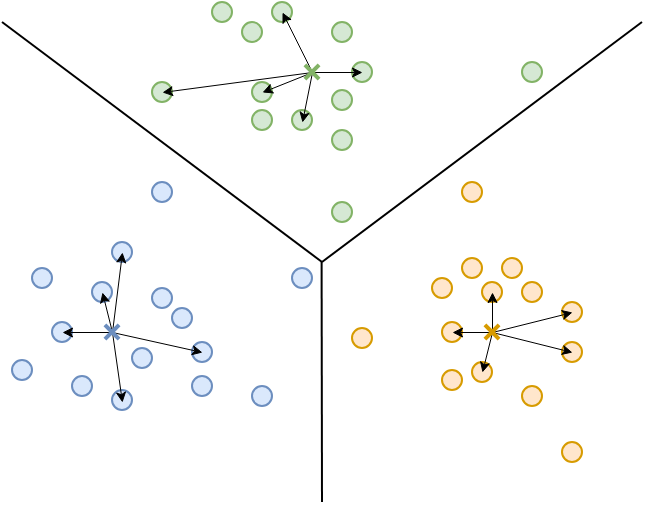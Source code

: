<mxfile version="21.1.1" type="device">
  <diagram name="Página-1" id="OrqeLabSoHrJaveR5Bbe">
    <mxGraphModel dx="266" dy="147" grid="1" gridSize="10" guides="1" tooltips="1" connect="1" arrows="1" fold="1" page="1" pageScale="1" pageWidth="1169" pageHeight="827" math="1" shadow="0">
      <root>
        <mxCell id="0" />
        <mxCell id="1" parent="0" />
        <mxCell id="O8oyMUkmjf1qL9M-a0hE-2" value="" style="ellipse;whiteSpace=wrap;html=1;aspect=fixed;fillColor=#dae8fc;strokeColor=#6c8ebf;" parent="1" vertex="1">
          <mxGeometry x="525" y="370" width="10" height="10" as="geometry" />
        </mxCell>
        <mxCell id="O8oyMUkmjf1qL9M-a0hE-3" value="" style="ellipse;whiteSpace=wrap;html=1;aspect=fixed;fillColor=#dae8fc;strokeColor=#6c8ebf;" parent="1" vertex="1">
          <mxGeometry x="485" y="409" width="10" height="10" as="geometry" />
        </mxCell>
        <mxCell id="O8oyMUkmjf1qL9M-a0hE-4" value="" style="ellipse;whiteSpace=wrap;html=1;aspect=fixed;fillColor=#dae8fc;strokeColor=#6c8ebf;" parent="1" vertex="1">
          <mxGeometry x="505" y="390" width="10" height="10" as="geometry" />
        </mxCell>
        <mxCell id="O8oyMUkmjf1qL9M-a0hE-5" value="" style="ellipse;whiteSpace=wrap;html=1;aspect=fixed;fillColor=#dae8fc;strokeColor=#6c8ebf;" parent="1" vertex="1">
          <mxGeometry x="565" y="383" width="10" height="10" as="geometry" />
        </mxCell>
        <mxCell id="O8oyMUkmjf1qL9M-a0hE-6" value="" style="ellipse;whiteSpace=wrap;html=1;aspect=fixed;fillColor=#dae8fc;strokeColor=#6c8ebf;" parent="1" vertex="1">
          <mxGeometry x="575" y="400" width="10" height="10" as="geometry" />
        </mxCell>
        <mxCell id="O8oyMUkmjf1qL9M-a0hE-7" value="" style="ellipse;whiteSpace=wrap;html=1;aspect=fixed;fillColor=#dae8fc;strokeColor=#6c8ebf;" parent="1" vertex="1">
          <mxGeometry x="545" y="403" width="10" height="10" as="geometry" />
        </mxCell>
        <mxCell id="O8oyMUkmjf1qL9M-a0hE-8" value="" style="ellipse;whiteSpace=wrap;html=1;aspect=fixed;fillColor=#dae8fc;strokeColor=#6c8ebf;" parent="1" vertex="1">
          <mxGeometry x="555" y="373" width="10" height="10" as="geometry" />
        </mxCell>
        <mxCell id="O8oyMUkmjf1qL9M-a0hE-9" value="" style="ellipse;whiteSpace=wrap;html=1;aspect=fixed;fillColor=#dae8fc;strokeColor=#6c8ebf;" parent="1" vertex="1">
          <mxGeometry x="515" y="417" width="10" height="10" as="geometry" />
        </mxCell>
        <mxCell id="O8oyMUkmjf1qL9M-a0hE-10" value="" style="ellipse;whiteSpace=wrap;html=1;aspect=fixed;fillColor=#dae8fc;strokeColor=#6c8ebf;" parent="1" vertex="1">
          <mxGeometry x="535" y="424" width="10" height="10" as="geometry" />
        </mxCell>
        <mxCell id="O8oyMUkmjf1qL9M-a0hE-11" value="" style="ellipse;whiteSpace=wrap;html=1;aspect=fixed;fillColor=#dae8fc;strokeColor=#6c8ebf;" parent="1" vertex="1">
          <mxGeometry x="575" y="417" width="10" height="10" as="geometry" />
        </mxCell>
        <mxCell id="O8oyMUkmjf1qL9M-a0hE-12" value="" style="ellipse;whiteSpace=wrap;html=1;aspect=fixed;fillColor=#dae8fc;strokeColor=#6c8ebf;" parent="1" vertex="1">
          <mxGeometry x="495" y="363" width="10" height="10" as="geometry" />
        </mxCell>
        <mxCell id="O8oyMUkmjf1qL9M-a0hE-13" value="" style="ellipse;whiteSpace=wrap;html=1;aspect=fixed;fillColor=#dae8fc;strokeColor=#6c8ebf;" parent="1" vertex="1">
          <mxGeometry x="535" y="350" width="10" height="10" as="geometry" />
        </mxCell>
        <mxCell id="O8oyMUkmjf1qL9M-a0hE-15" value="" style="ellipse;whiteSpace=wrap;html=1;aspect=fixed;fillColor=#d5e8d4;strokeColor=#82b366;" parent="1" vertex="1">
          <mxGeometry x="600" y="240" width="10" height="10" as="geometry" />
        </mxCell>
        <mxCell id="O8oyMUkmjf1qL9M-a0hE-17" value="" style="ellipse;whiteSpace=wrap;html=1;aspect=fixed;fillColor=#d5e8d4;strokeColor=#82b366;" parent="1" vertex="1">
          <mxGeometry x="605" y="270" width="10" height="10" as="geometry" />
        </mxCell>
        <mxCell id="O8oyMUkmjf1qL9M-a0hE-19" value="" style="ellipse;whiteSpace=wrap;html=1;aspect=fixed;fillColor=#d5e8d4;strokeColor=#82b366;" parent="1" vertex="1">
          <mxGeometry x="655" y="260" width="10" height="10" as="geometry" />
        </mxCell>
        <mxCell id="O8oyMUkmjf1qL9M-a0hE-20" value="" style="ellipse;whiteSpace=wrap;html=1;aspect=fixed;fillColor=#d5e8d4;strokeColor=#82b366;" parent="1" vertex="1">
          <mxGeometry x="645" y="274" width="10" height="10" as="geometry" />
        </mxCell>
        <mxCell id="O8oyMUkmjf1qL9M-a0hE-21" value="" style="ellipse;whiteSpace=wrap;html=1;aspect=fixed;fillColor=#d5e8d4;strokeColor=#82b366;" parent="1" vertex="1">
          <mxGeometry x="645" y="240" width="10" height="10" as="geometry" />
        </mxCell>
        <mxCell id="O8oyMUkmjf1qL9M-a0hE-22" value="" style="ellipse;whiteSpace=wrap;html=1;aspect=fixed;fillColor=#d5e8d4;strokeColor=#82b366;" parent="1" vertex="1">
          <mxGeometry x="605" y="284" width="10" height="10" as="geometry" />
        </mxCell>
        <mxCell id="O8oyMUkmjf1qL9M-a0hE-23" value="" style="ellipse;whiteSpace=wrap;html=1;aspect=fixed;fillColor=#d5e8d4;strokeColor=#82b366;" parent="1" vertex="1">
          <mxGeometry x="625" y="284" width="10" height="10" as="geometry" />
        </mxCell>
        <mxCell id="O8oyMUkmjf1qL9M-a0hE-24" value="" style="ellipse;whiteSpace=wrap;html=1;aspect=fixed;fillColor=#d5e8d4;strokeColor=#82b366;" parent="1" vertex="1">
          <mxGeometry x="645" y="294" width="10" height="10" as="geometry" />
        </mxCell>
        <mxCell id="O8oyMUkmjf1qL9M-a0hE-25" value="" style="ellipse;whiteSpace=wrap;html=1;aspect=fixed;fillColor=#d5e8d4;strokeColor=#82b366;" parent="1" vertex="1">
          <mxGeometry x="585" y="230" width="10" height="10" as="geometry" />
        </mxCell>
        <mxCell id="O8oyMUkmjf1qL9M-a0hE-26" value="" style="ellipse;whiteSpace=wrap;html=1;aspect=fixed;fillColor=#d5e8d4;strokeColor=#82b366;" parent="1" vertex="1">
          <mxGeometry x="615" y="230" width="10" height="10" as="geometry" />
        </mxCell>
        <mxCell id="O8oyMUkmjf1qL9M-a0hE-42" value="" style="ellipse;whiteSpace=wrap;html=1;aspect=fixed;fillColor=#ffe6cc;strokeColor=#d79b00;" parent="1" vertex="1">
          <mxGeometry x="695" y="368" width="10" height="10" as="geometry" />
        </mxCell>
        <mxCell id="O8oyMUkmjf1qL9M-a0hE-43" value="" style="ellipse;whiteSpace=wrap;html=1;aspect=fixed;fillColor=#ffe6cc;strokeColor=#d79b00;" parent="1" vertex="1">
          <mxGeometry x="720" y="370" width="10" height="10" as="geometry" />
        </mxCell>
        <mxCell id="O8oyMUkmjf1qL9M-a0hE-44" value="" style="ellipse;whiteSpace=wrap;html=1;aspect=fixed;fillColor=#ffe6cc;strokeColor=#d79b00;" parent="1" vertex="1">
          <mxGeometry x="700" y="390" width="10" height="10" as="geometry" />
        </mxCell>
        <mxCell id="O8oyMUkmjf1qL9M-a0hE-45" value="" style="ellipse;whiteSpace=wrap;html=1;aspect=fixed;fillColor=#ffe6cc;strokeColor=#d79b00;" parent="1" vertex="1">
          <mxGeometry x="760" y="380" width="10" height="10" as="geometry" />
        </mxCell>
        <mxCell id="O8oyMUkmjf1qL9M-a0hE-46" value="" style="ellipse;whiteSpace=wrap;html=1;aspect=fixed;fillColor=#ffe6cc;strokeColor=#d79b00;" parent="1" vertex="1">
          <mxGeometry x="760" y="400" width="10" height="10" as="geometry" />
        </mxCell>
        <mxCell id="O8oyMUkmjf1qL9M-a0hE-47" value="" style="ellipse;whiteSpace=wrap;html=1;aspect=fixed;fillColor=#ffe6cc;strokeColor=#d79b00;" parent="1" vertex="1">
          <mxGeometry x="730" y="358" width="10" height="10" as="geometry" />
        </mxCell>
        <mxCell id="O8oyMUkmjf1qL9M-a0hE-48" value="" style="ellipse;whiteSpace=wrap;html=1;aspect=fixed;fillColor=#ffe6cc;strokeColor=#d79b00;" parent="1" vertex="1">
          <mxGeometry x="740" y="370" width="10" height="10" as="geometry" />
        </mxCell>
        <mxCell id="O8oyMUkmjf1qL9M-a0hE-49" value="" style="ellipse;whiteSpace=wrap;html=1;aspect=fixed;fillColor=#ffe6cc;strokeColor=#d79b00;" parent="1" vertex="1">
          <mxGeometry x="715" y="410" width="10" height="10" as="geometry" />
        </mxCell>
        <mxCell id="O8oyMUkmjf1qL9M-a0hE-50" value="" style="ellipse;whiteSpace=wrap;html=1;aspect=fixed;fillColor=#ffe6cc;strokeColor=#d79b00;" parent="1" vertex="1">
          <mxGeometry x="740" y="422" width="10" height="10" as="geometry" />
        </mxCell>
        <mxCell id="O8oyMUkmjf1qL9M-a0hE-51" value="" style="ellipse;whiteSpace=wrap;html=1;aspect=fixed;fillColor=#ffe6cc;strokeColor=#d79b00;" parent="1" vertex="1">
          <mxGeometry x="700" y="414" width="10" height="10" as="geometry" />
        </mxCell>
        <mxCell id="O8oyMUkmjf1qL9M-a0hE-52" value="" style="ellipse;whiteSpace=wrap;html=1;aspect=fixed;fillColor=#ffe6cc;strokeColor=#d79b00;" parent="1" vertex="1">
          <mxGeometry x="710" y="358" width="10" height="10" as="geometry" />
        </mxCell>
        <mxCell id="O8oyMUkmjf1qL9M-a0hE-55" value="" style="endArrow=none;html=1;rounded=0;" parent="1" edge="1">
          <mxGeometry width="50" height="50" relative="1" as="geometry">
            <mxPoint x="640" y="360" as="sourcePoint" />
            <mxPoint x="800" y="240" as="targetPoint" />
          </mxGeometry>
        </mxCell>
        <mxCell id="O8oyMUkmjf1qL9M-a0hE-56" value="" style="endArrow=none;html=1;rounded=0;" parent="1" edge="1">
          <mxGeometry width="50" height="50" relative="1" as="geometry">
            <mxPoint x="639.8" y="360" as="sourcePoint" />
            <mxPoint x="640" y="480" as="targetPoint" />
          </mxGeometry>
        </mxCell>
        <mxCell id="O8oyMUkmjf1qL9M-a0hE-57" value="" style="endArrow=none;html=1;rounded=0;" parent="1" edge="1">
          <mxGeometry width="50" height="50" relative="1" as="geometry">
            <mxPoint x="480" y="240" as="sourcePoint" />
            <mxPoint x="640" y="360" as="targetPoint" />
          </mxGeometry>
        </mxCell>
        <mxCell id="O8oyMUkmjf1qL9M-a0hE-58" value="" style="ellipse;whiteSpace=wrap;html=1;aspect=fixed;fillColor=#ffe6cc;strokeColor=#d79b00;" parent="1" vertex="1">
          <mxGeometry x="710" y="320" width="10" height="10" as="geometry" />
        </mxCell>
        <mxCell id="O8oyMUkmjf1qL9M-a0hE-59" value="" style="ellipse;whiteSpace=wrap;html=1;aspect=fixed;fillColor=#ffe6cc;strokeColor=#d79b00;" parent="1" vertex="1">
          <mxGeometry x="655" y="393" width="10" height="10" as="geometry" />
        </mxCell>
        <mxCell id="O8oyMUkmjf1qL9M-a0hE-61" value="" style="ellipse;whiteSpace=wrap;html=1;aspect=fixed;fillColor=#dae8fc;strokeColor=#6c8ebf;" parent="1" vertex="1">
          <mxGeometry x="625" y="363" width="10" height="10" as="geometry" />
        </mxCell>
        <mxCell id="O8oyMUkmjf1qL9M-a0hE-62" value="" style="ellipse;whiteSpace=wrap;html=1;aspect=fixed;fillColor=#dae8fc;strokeColor=#6c8ebf;" parent="1" vertex="1">
          <mxGeometry x="605" y="422" width="10" height="10" as="geometry" />
        </mxCell>
        <mxCell id="O8oyMUkmjf1qL9M-a0hE-63" value="" style="ellipse;whiteSpace=wrap;html=1;aspect=fixed;fillColor=#dae8fc;strokeColor=#6c8ebf;" parent="1" vertex="1">
          <mxGeometry x="555" y="320" width="10" height="10" as="geometry" />
        </mxCell>
        <mxCell id="O8oyMUkmjf1qL9M-a0hE-65" value="" style="ellipse;whiteSpace=wrap;html=1;aspect=fixed;fillColor=#d5e8d4;strokeColor=#82b366;" parent="1" vertex="1">
          <mxGeometry x="740" y="260" width="10" height="10" as="geometry" />
        </mxCell>
        <mxCell id="O8oyMUkmjf1qL9M-a0hE-64" value="" style="ellipse;whiteSpace=wrap;html=1;aspect=fixed;fillColor=#d5e8d4;strokeColor=#82b366;" parent="1" vertex="1">
          <mxGeometry x="555" y="270" width="10" height="10" as="geometry" />
        </mxCell>
        <mxCell id="O8oyMUkmjf1qL9M-a0hE-66" value="" style="ellipse;whiteSpace=wrap;html=1;aspect=fixed;fillColor=#d5e8d4;strokeColor=#82b366;" parent="1" vertex="1">
          <mxGeometry x="645" y="330" width="10" height="10" as="geometry" />
        </mxCell>
        <mxCell id="O8oyMUkmjf1qL9M-a0hE-67" value="" style="ellipse;whiteSpace=wrap;html=1;aspect=fixed;fillColor=#ffe6cc;strokeColor=#d79b00;" parent="1" vertex="1">
          <mxGeometry x="760" y="450" width="10" height="10" as="geometry" />
        </mxCell>
        <mxCell id="vNLIBIN-TZ7BRK8E6ICu-2" value="" style="endArrow=classic;html=1;rounded=0;strokeWidth=0.5;endFill=1;endSize=4;exitX=0.5;exitY=0.5;exitDx=0;exitDy=0;exitPerimeter=0;" edge="1" parent="1" source="vNLIBIN-TZ7BRK8E6ICu-10">
          <mxGeometry width="50" height="50" relative="1" as="geometry">
            <mxPoint x="635" y="265" as="sourcePoint" />
            <mxPoint x="610" y="275" as="targetPoint" />
          </mxGeometry>
        </mxCell>
        <mxCell id="vNLIBIN-TZ7BRK8E6ICu-3" value="" style="endArrow=classic;html=1;rounded=0;strokeWidth=0.5;endFill=1;endSize=4;exitX=0.5;exitY=0.5;exitDx=0;exitDy=0;exitPerimeter=0;" edge="1" parent="1" source="vNLIBIN-TZ7BRK8E6ICu-10">
          <mxGeometry width="50" height="50" relative="1" as="geometry">
            <mxPoint x="635" y="265" as="sourcePoint" />
            <mxPoint x="630" y="290" as="targetPoint" />
          </mxGeometry>
        </mxCell>
        <mxCell id="vNLIBIN-TZ7BRK8E6ICu-5" value="" style="endArrow=classic;html=1;rounded=0;strokeWidth=0.5;endFill=1;endSize=4;exitX=0.5;exitY=0.5;exitDx=0;exitDy=0;exitPerimeter=0;" edge="1" parent="1" source="vNLIBIN-TZ7BRK8E6ICu-10">
          <mxGeometry width="50" height="50" relative="1" as="geometry">
            <mxPoint x="635" y="265" as="sourcePoint" />
            <mxPoint x="620" y="235" as="targetPoint" />
          </mxGeometry>
        </mxCell>
        <mxCell id="vNLIBIN-TZ7BRK8E6ICu-7" value="" style="endArrow=classic;html=1;rounded=0;strokeWidth=0.5;endFill=1;endSize=4;exitX=0.5;exitY=0.5;exitDx=0;exitDy=0;exitPerimeter=0;" edge="1" parent="1" source="vNLIBIN-TZ7BRK8E6ICu-10">
          <mxGeometry width="50" height="50" relative="1" as="geometry">
            <mxPoint x="635" y="265" as="sourcePoint" />
            <mxPoint x="660" y="265" as="targetPoint" />
          </mxGeometry>
        </mxCell>
        <mxCell id="vNLIBIN-TZ7BRK8E6ICu-15" value="" style="endArrow=classic;html=1;rounded=0;strokeWidth=0.5;endFill=1;endSize=4;exitX=0.5;exitY=0.5;exitDx=0;exitDy=0;exitPerimeter=0;" edge="1" parent="1" source="vNLIBIN-TZ7BRK8E6ICu-10">
          <mxGeometry width="50" height="50" relative="1" as="geometry">
            <mxPoint x="645" y="275" as="sourcePoint" />
            <mxPoint x="560" y="275" as="targetPoint" />
          </mxGeometry>
        </mxCell>
        <mxCell id="vNLIBIN-TZ7BRK8E6ICu-10" value="" style="verticalLabelPosition=bottom;verticalAlign=top;html=1;shape=mxgraph.basic.4_point_star_2;dx=1;rotation=45;fillColor=#d5e8d4;strokeColor=#82b366;strokeWidth=2;" vertex="1" parent="1">
          <mxGeometry x="630" y="260" width="10" height="10" as="geometry" />
        </mxCell>
        <mxCell id="vNLIBIN-TZ7BRK8E6ICu-18" value="" style="endArrow=classic;html=1;rounded=0;strokeWidth=0.5;endFill=1;endSize=4;exitX=0.5;exitY=0.5;exitDx=0;exitDy=0;exitPerimeter=0;" edge="1" parent="1" source="vNLIBIN-TZ7BRK8E6ICu-13">
          <mxGeometry width="50" height="50" relative="1" as="geometry">
            <mxPoint x="527.5" y="414" as="sourcePoint" />
            <mxPoint x="510" y="395" as="targetPoint" />
          </mxGeometry>
        </mxCell>
        <mxCell id="vNLIBIN-TZ7BRK8E6ICu-19" value="" style="endArrow=classic;html=1;rounded=0;strokeWidth=0.5;endFill=1;endSize=4;exitX=0.5;exitY=0.5;exitDx=0;exitDy=0;exitPerimeter=0;" edge="1" parent="1" source="vNLIBIN-TZ7BRK8E6ICu-13">
          <mxGeometry width="50" height="50" relative="1" as="geometry">
            <mxPoint x="545" y="405" as="sourcePoint" />
            <mxPoint x="580" y="405" as="targetPoint" />
          </mxGeometry>
        </mxCell>
        <mxCell id="vNLIBIN-TZ7BRK8E6ICu-20" value="" style="endArrow=classic;html=1;rounded=0;strokeWidth=0.5;endFill=1;endSize=4;exitX=0.5;exitY=0.5;exitDx=0;exitDy=0;exitPerimeter=0;" edge="1" parent="1" source="vNLIBIN-TZ7BRK8E6ICu-13">
          <mxGeometry width="50" height="50" relative="1" as="geometry">
            <mxPoint x="545" y="405" as="sourcePoint" />
            <mxPoint x="540" y="430" as="targetPoint" />
          </mxGeometry>
        </mxCell>
        <mxCell id="vNLIBIN-TZ7BRK8E6ICu-21" value="" style="endArrow=classic;html=1;rounded=0;strokeWidth=0.5;endFill=1;endSize=4;exitX=0.5;exitY=0.5;exitDx=0;exitDy=0;exitPerimeter=0;" edge="1" parent="1" source="vNLIBIN-TZ7BRK8E6ICu-13">
          <mxGeometry width="50" height="50" relative="1" as="geometry">
            <mxPoint x="545" y="405" as="sourcePoint" />
            <mxPoint x="540" y="355" as="targetPoint" />
          </mxGeometry>
        </mxCell>
        <mxCell id="vNLIBIN-TZ7BRK8E6ICu-22" value="" style="endArrow=classic;html=1;rounded=0;strokeWidth=0.5;endFill=1;endSize=4;exitX=0.5;exitY=0.5;exitDx=0;exitDy=0;exitPerimeter=0;" edge="1" parent="1" source="vNLIBIN-TZ7BRK8E6ICu-13">
          <mxGeometry width="50" height="50" relative="1" as="geometry">
            <mxPoint x="545" y="405" as="sourcePoint" />
            <mxPoint x="530" y="375" as="targetPoint" />
          </mxGeometry>
        </mxCell>
        <mxCell id="vNLIBIN-TZ7BRK8E6ICu-13" value="" style="verticalLabelPosition=bottom;verticalAlign=top;html=1;shape=mxgraph.basic.4_point_star_2;dx=1;rotation=45;fillColor=#dae8fc;strokeColor=#6c8ebf;strokeWidth=2;" vertex="1" parent="1">
          <mxGeometry x="530" y="390" width="10" height="10" as="geometry" />
        </mxCell>
        <mxCell id="vNLIBIN-TZ7BRK8E6ICu-23" value="" style="endArrow=classic;html=1;rounded=0;strokeWidth=0.5;endFill=1;endSize=4;exitX=0.5;exitY=0.5;exitDx=0;exitDy=0;exitPerimeter=0;" edge="1" parent="1" source="vNLIBIN-TZ7BRK8E6ICu-14">
          <mxGeometry width="50" height="50" relative="1" as="geometry">
            <mxPoint x="725" y="383" as="sourcePoint" />
            <mxPoint x="725" y="375" as="targetPoint" />
          </mxGeometry>
        </mxCell>
        <mxCell id="vNLIBIN-TZ7BRK8E6ICu-24" value="" style="endArrow=classic;html=1;rounded=0;strokeWidth=0.5;endFill=1;endSize=4;exitX=0.5;exitY=0.5;exitDx=0;exitDy=0;exitPerimeter=0;" edge="1" parent="1" source="vNLIBIN-TZ7BRK8E6ICu-14">
          <mxGeometry width="50" height="50" relative="1" as="geometry">
            <mxPoint x="735" y="405" as="sourcePoint" />
            <mxPoint x="720" y="415" as="targetPoint" />
          </mxGeometry>
        </mxCell>
        <mxCell id="vNLIBIN-TZ7BRK8E6ICu-25" value="" style="endArrow=classic;html=1;rounded=0;strokeWidth=0.5;endFill=1;endSize=4;exitX=0.5;exitY=0.5;exitDx=0;exitDy=0;exitPerimeter=0;" edge="1" parent="1" source="vNLIBIN-TZ7BRK8E6ICu-14">
          <mxGeometry width="50" height="50" relative="1" as="geometry">
            <mxPoint x="735" y="405" as="sourcePoint" />
            <mxPoint x="765" y="385" as="targetPoint" />
          </mxGeometry>
        </mxCell>
        <mxCell id="vNLIBIN-TZ7BRK8E6ICu-26" value="" style="endArrow=classic;html=1;rounded=0;strokeWidth=0.5;endFill=1;endSize=4;exitX=0.5;exitY=0.5;exitDx=0;exitDy=0;exitPerimeter=0;" edge="1" parent="1" source="vNLIBIN-TZ7BRK8E6ICu-14">
          <mxGeometry width="50" height="50" relative="1" as="geometry">
            <mxPoint x="735" y="405" as="sourcePoint" />
            <mxPoint x="705" y="395" as="targetPoint" />
          </mxGeometry>
        </mxCell>
        <mxCell id="vNLIBIN-TZ7BRK8E6ICu-27" value="" style="endArrow=classic;html=1;rounded=0;strokeWidth=0.5;endFill=1;endSize=4;exitX=0.5;exitY=0.5;exitDx=0;exitDy=0;exitPerimeter=0;" edge="1" parent="1" source="vNLIBIN-TZ7BRK8E6ICu-14">
          <mxGeometry width="50" height="50" relative="1" as="geometry">
            <mxPoint x="735" y="405" as="sourcePoint" />
            <mxPoint x="765" y="405" as="targetPoint" />
          </mxGeometry>
        </mxCell>
        <mxCell id="vNLIBIN-TZ7BRK8E6ICu-14" value="" style="verticalLabelPosition=bottom;verticalAlign=top;html=1;shape=mxgraph.basic.4_point_star_2;dx=1;rotation=45;fillColor=#ffe6cc;strokeColor=#d79b00;strokeWidth=2;" vertex="1" parent="1">
          <mxGeometry x="720" y="390" width="10" height="10" as="geometry" />
        </mxCell>
      </root>
    </mxGraphModel>
  </diagram>
</mxfile>
